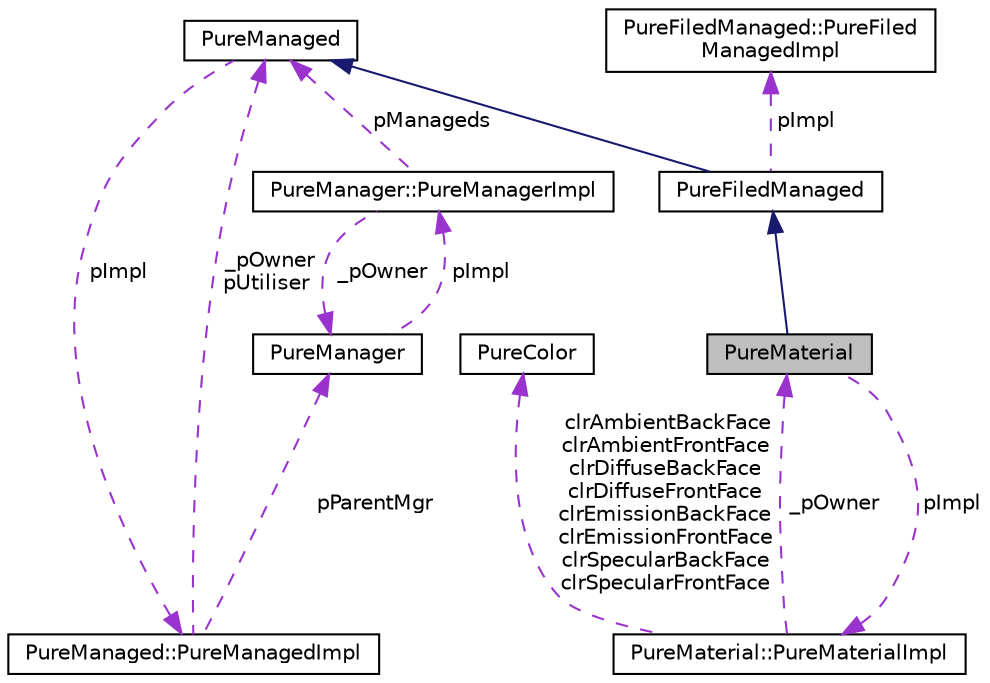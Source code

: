 digraph "PureMaterial"
{
 // LATEX_PDF_SIZE
  edge [fontname="Helvetica",fontsize="10",labelfontname="Helvetica",labelfontsize="10"];
  node [fontname="Helvetica",fontsize="10",shape=record];
  Node1 [label="PureMaterial",height=0.2,width=0.4,color="black", fillcolor="grey75", style="filled", fontcolor="black",tooltip="Material class."];
  Node2 -> Node1 [dir="back",color="midnightblue",fontsize="10",style="solid",fontname="Helvetica"];
  Node2 [label="PureFiledManaged",height=0.2,width=0.4,color="black", fillcolor="white", style="filled",URL="$class_pure_filed_managed.html",tooltip="Managed loaded from / saved to a file."];
  Node3 -> Node2 [dir="back",color="midnightblue",fontsize="10",style="solid",fontname="Helvetica"];
  Node3 [label="PureManaged",height=0.2,width=0.4,color="black", fillcolor="white", style="filled",URL="$class_pure_managed.html",tooltip="Ancestor class for managed classes."];
  Node4 -> Node3 [dir="back",color="darkorchid3",fontsize="10",style="dashed",label=" pImpl" ,fontname="Helvetica"];
  Node4 [label="PureManaged::PureManagedImpl",height=0.2,width=0.4,color="black", fillcolor="white", style="filled",URL="$class_pure_managed_1_1_pure_managed_impl.html",tooltip=" "];
  Node3 -> Node4 [dir="back",color="darkorchid3",fontsize="10",style="dashed",label=" _pOwner\npUtiliser" ,fontname="Helvetica"];
  Node5 -> Node4 [dir="back",color="darkorchid3",fontsize="10",style="dashed",label=" pParentMgr" ,fontname="Helvetica"];
  Node5 [label="PureManager",height=0.2,width=0.4,color="black", fillcolor="white", style="filled",URL="$class_pure_manager.html",tooltip="Ancestor class for manager classes."];
  Node6 -> Node5 [dir="back",color="darkorchid3",fontsize="10",style="dashed",label=" pImpl" ,fontname="Helvetica"];
  Node6 [label="PureManager::PureManagerImpl",height=0.2,width=0.4,color="black", fillcolor="white", style="filled",URL="$class_pure_manager_1_1_pure_manager_impl.html",tooltip=" "];
  Node5 -> Node6 [dir="back",color="darkorchid3",fontsize="10",style="dashed",label=" _pOwner" ,fontname="Helvetica"];
  Node3 -> Node6 [dir="back",color="darkorchid3",fontsize="10",style="dashed",label=" pManageds" ,fontname="Helvetica"];
  Node7 -> Node2 [dir="back",color="darkorchid3",fontsize="10",style="dashed",label=" pImpl" ,fontname="Helvetica"];
  Node7 [label="PureFiledManaged::PureFiled\lManagedImpl",height=0.2,width=0.4,color="black", fillcolor="white", style="filled",URL="$class_pure_filed_managed_1_1_pure_filed_managed_impl.html",tooltip="Managed loaded from / saved to a file."];
  Node8 -> Node1 [dir="back",color="darkorchid3",fontsize="10",style="dashed",label=" pImpl" ,fontname="Helvetica"];
  Node8 [label="PureMaterial::PureMaterialImpl",height=0.2,width=0.4,color="black", fillcolor="white", style="filled",URL="$class_pure_material_1_1_pure_material_impl.html",tooltip=" "];
  Node1 -> Node8 [dir="back",color="darkorchid3",fontsize="10",style="dashed",label=" _pOwner" ,fontname="Helvetica"];
  Node9 -> Node8 [dir="back",color="darkorchid3",fontsize="10",style="dashed",label=" clrAmbientBackFace\nclrAmbientFrontFace\nclrDiffuseBackFace\nclrDiffuseFrontFace\nclrEmissionBackFace\nclrEmissionFrontFace\nclrSpecularBackFace\nclrSpecularFrontFace" ,fontname="Helvetica"];
  Node9 [label="PureColor",height=0.2,width=0.4,color="black", fillcolor="white", style="filled",URL="$class_pure_color.html",tooltip="Pure color class."];
}
